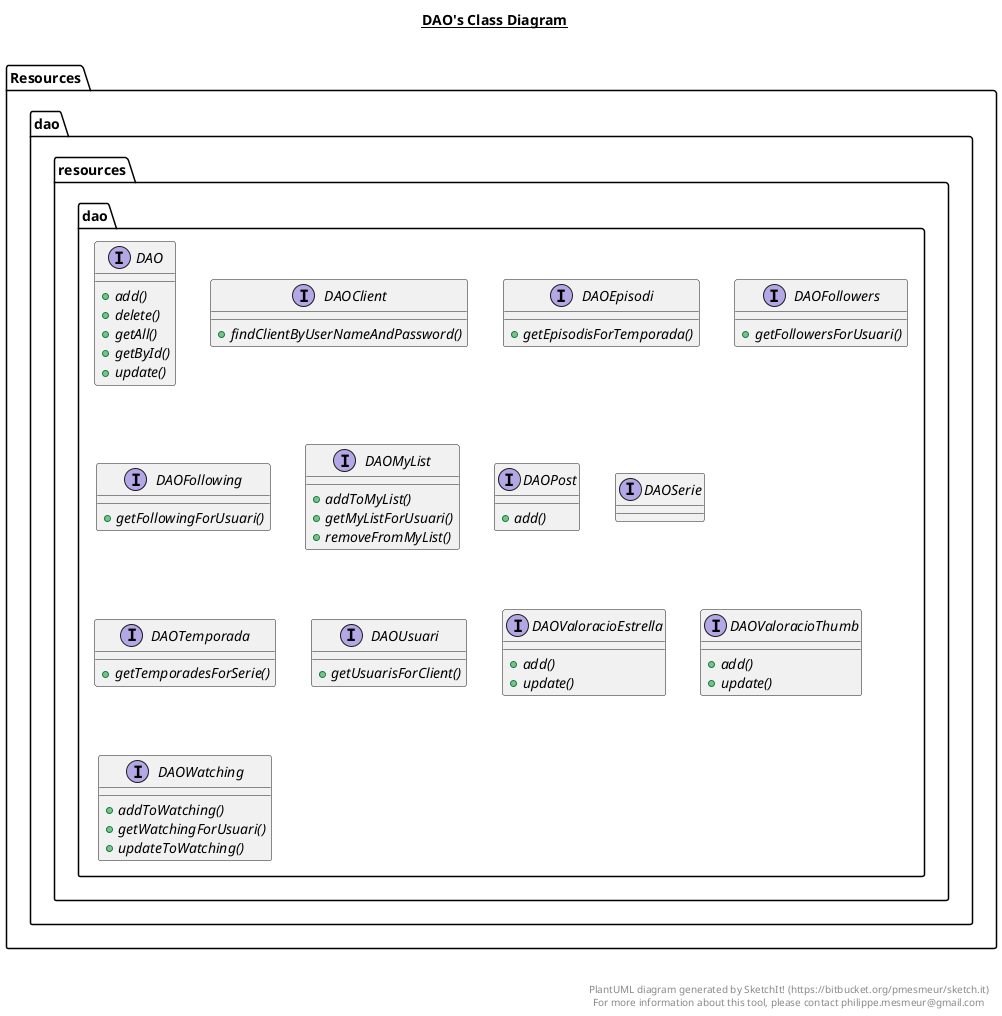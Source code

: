 @startuml

title __DAO's Class Diagram__\n

    namespace Resources.dao {
      interface resources.dao.DAO {
          {abstract} + add()
          {abstract} + delete()
          {abstract} + getAll()
          {abstract} + getById()
          {abstract} + update()
      }
    }


    namespace Resources.dao {
      interface resources.dao.DAOClient {
          {abstract} + findClientByUserNameAndPassword()
      }
    }


    namespace Resources.dao {
      interface resources.dao.DAOEpisodi {
          {abstract} + getEpisodisForTemporada()
      }
    }


    namespace Resources.dao {
      interface resources.dao.DAOFollowers {
          {abstract} + getFollowersForUsuari()
      }
    }


    namespace Resources.dao {
      interface resources.dao.DAOFollowing {
          {abstract} + getFollowingForUsuari()
      }
    }


    namespace Resources.dao {
      interface resources.dao.DAOMyList {
          {abstract} + addToMyList()
          {abstract} + getMyListForUsuari()
          {abstract} + removeFromMyList()
      }
    }


    namespace Resources.dao {
      interface resources.dao.DAOPost {
          {abstract} + add()
      }
    }


    namespace Resources.dao {
      interface resources.dao.DAOSerie {
      }
    }


    namespace Resources.dao {
      interface resources.dao.DAOTemporada {
          {abstract} + getTemporadesForSerie()
      }
    }


    namespace Resources.dao {
      interface resources.dao.DAOUsuari {
          {abstract} + getUsuarisForClient()
      }
    }


    namespace Resources.dao {
      interface resources.dao.DAOValoracioEstrella {
          {abstract} + add()
          {abstract} + update()
      }
    }


    namespace Resources.dao {
      interface resources.dao.DAOValoracioThumb {
          {abstract} + add()
          {abstract} + update()
      }
    }


    namespace Resources.dao {
      interface resources.dao.DAOWatching {
          {abstract} + addToWatching()
          {abstract} + getWatchingForUsuari()
          {abstract} + updateToWatching()
      }
    }




right footer


PlantUML diagram generated by SketchIt! (https://bitbucket.org/pmesmeur/sketch.it)
For more information about this tool, please contact philippe.mesmeur@gmail.com
endfooter

@enduml
